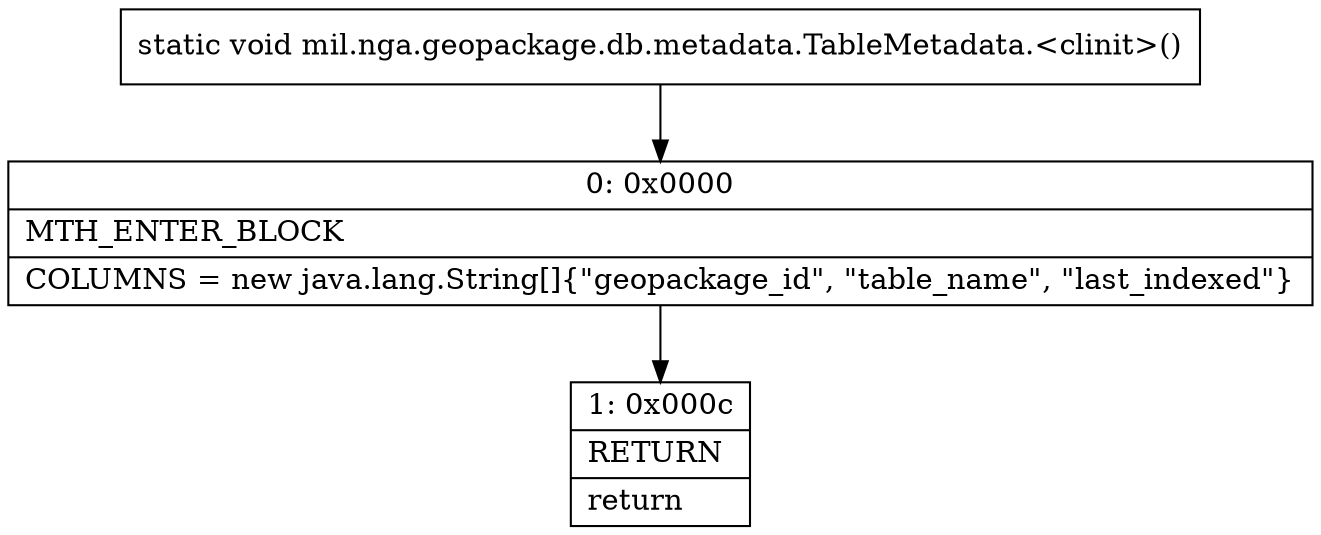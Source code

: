 digraph "CFG formil.nga.geopackage.db.metadata.TableMetadata.\<clinit\>()V" {
Node_0 [shape=record,label="{0\:\ 0x0000|MTH_ENTER_BLOCK\l|COLUMNS = new java.lang.String[]\{\"geopackage_id\", \"table_name\", \"last_indexed\"\}\l}"];
Node_1 [shape=record,label="{1\:\ 0x000c|RETURN\l|return\l}"];
MethodNode[shape=record,label="{static void mil.nga.geopackage.db.metadata.TableMetadata.\<clinit\>() }"];
MethodNode -> Node_0;
Node_0 -> Node_1;
}

